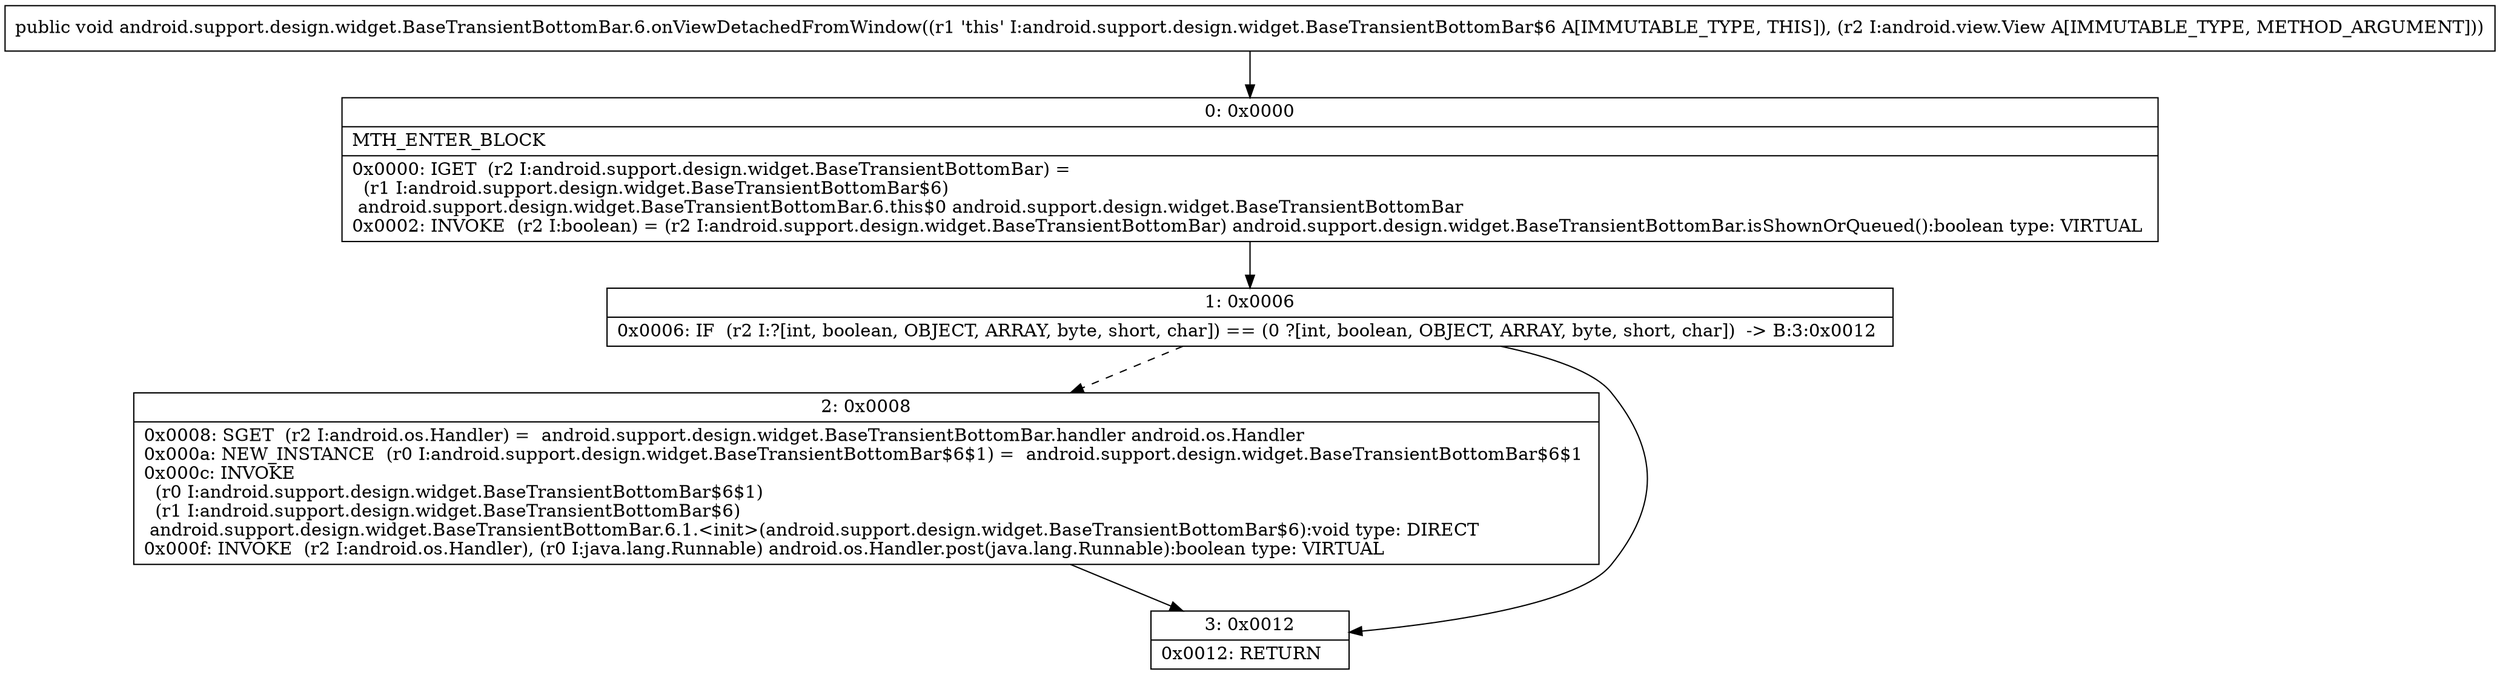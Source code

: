 digraph "CFG forandroid.support.design.widget.BaseTransientBottomBar.6.onViewDetachedFromWindow(Landroid\/view\/View;)V" {
Node_0 [shape=record,label="{0\:\ 0x0000|MTH_ENTER_BLOCK\l|0x0000: IGET  (r2 I:android.support.design.widget.BaseTransientBottomBar) = \l  (r1 I:android.support.design.widget.BaseTransientBottomBar$6)\l android.support.design.widget.BaseTransientBottomBar.6.this$0 android.support.design.widget.BaseTransientBottomBar \l0x0002: INVOKE  (r2 I:boolean) = (r2 I:android.support.design.widget.BaseTransientBottomBar) android.support.design.widget.BaseTransientBottomBar.isShownOrQueued():boolean type: VIRTUAL \l}"];
Node_1 [shape=record,label="{1\:\ 0x0006|0x0006: IF  (r2 I:?[int, boolean, OBJECT, ARRAY, byte, short, char]) == (0 ?[int, boolean, OBJECT, ARRAY, byte, short, char])  \-\> B:3:0x0012 \l}"];
Node_2 [shape=record,label="{2\:\ 0x0008|0x0008: SGET  (r2 I:android.os.Handler) =  android.support.design.widget.BaseTransientBottomBar.handler android.os.Handler \l0x000a: NEW_INSTANCE  (r0 I:android.support.design.widget.BaseTransientBottomBar$6$1) =  android.support.design.widget.BaseTransientBottomBar$6$1 \l0x000c: INVOKE  \l  (r0 I:android.support.design.widget.BaseTransientBottomBar$6$1)\l  (r1 I:android.support.design.widget.BaseTransientBottomBar$6)\l android.support.design.widget.BaseTransientBottomBar.6.1.\<init\>(android.support.design.widget.BaseTransientBottomBar$6):void type: DIRECT \l0x000f: INVOKE  (r2 I:android.os.Handler), (r0 I:java.lang.Runnable) android.os.Handler.post(java.lang.Runnable):boolean type: VIRTUAL \l}"];
Node_3 [shape=record,label="{3\:\ 0x0012|0x0012: RETURN   \l}"];
MethodNode[shape=record,label="{public void android.support.design.widget.BaseTransientBottomBar.6.onViewDetachedFromWindow((r1 'this' I:android.support.design.widget.BaseTransientBottomBar$6 A[IMMUTABLE_TYPE, THIS]), (r2 I:android.view.View A[IMMUTABLE_TYPE, METHOD_ARGUMENT])) }"];
MethodNode -> Node_0;
Node_0 -> Node_1;
Node_1 -> Node_2[style=dashed];
Node_1 -> Node_3;
Node_2 -> Node_3;
}

